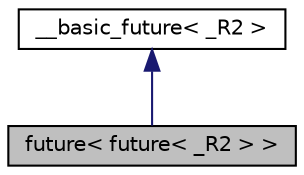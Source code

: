 digraph "future&lt; future&lt; _R2 &gt; &gt;"
{
  edge [fontname="Helvetica",fontsize="10",labelfontname="Helvetica",labelfontsize="10"];
  node [fontname="Helvetica",fontsize="10",shape=record];
  Node1 [label="future\< future\< _R2 \> \>",height=0.2,width=0.4,color="black", fillcolor="grey75", style="filled" fontcolor="black"];
  Node2 -> Node1 [dir="back",color="midnightblue",fontsize="10",style="solid",fontname="Helvetica"];
  Node2 [label="__basic_future\< _R2 \>",height=0.2,width=0.4,color="black", fillcolor="white", style="filled",URL="$class____basic__future.xhtml"];
}

